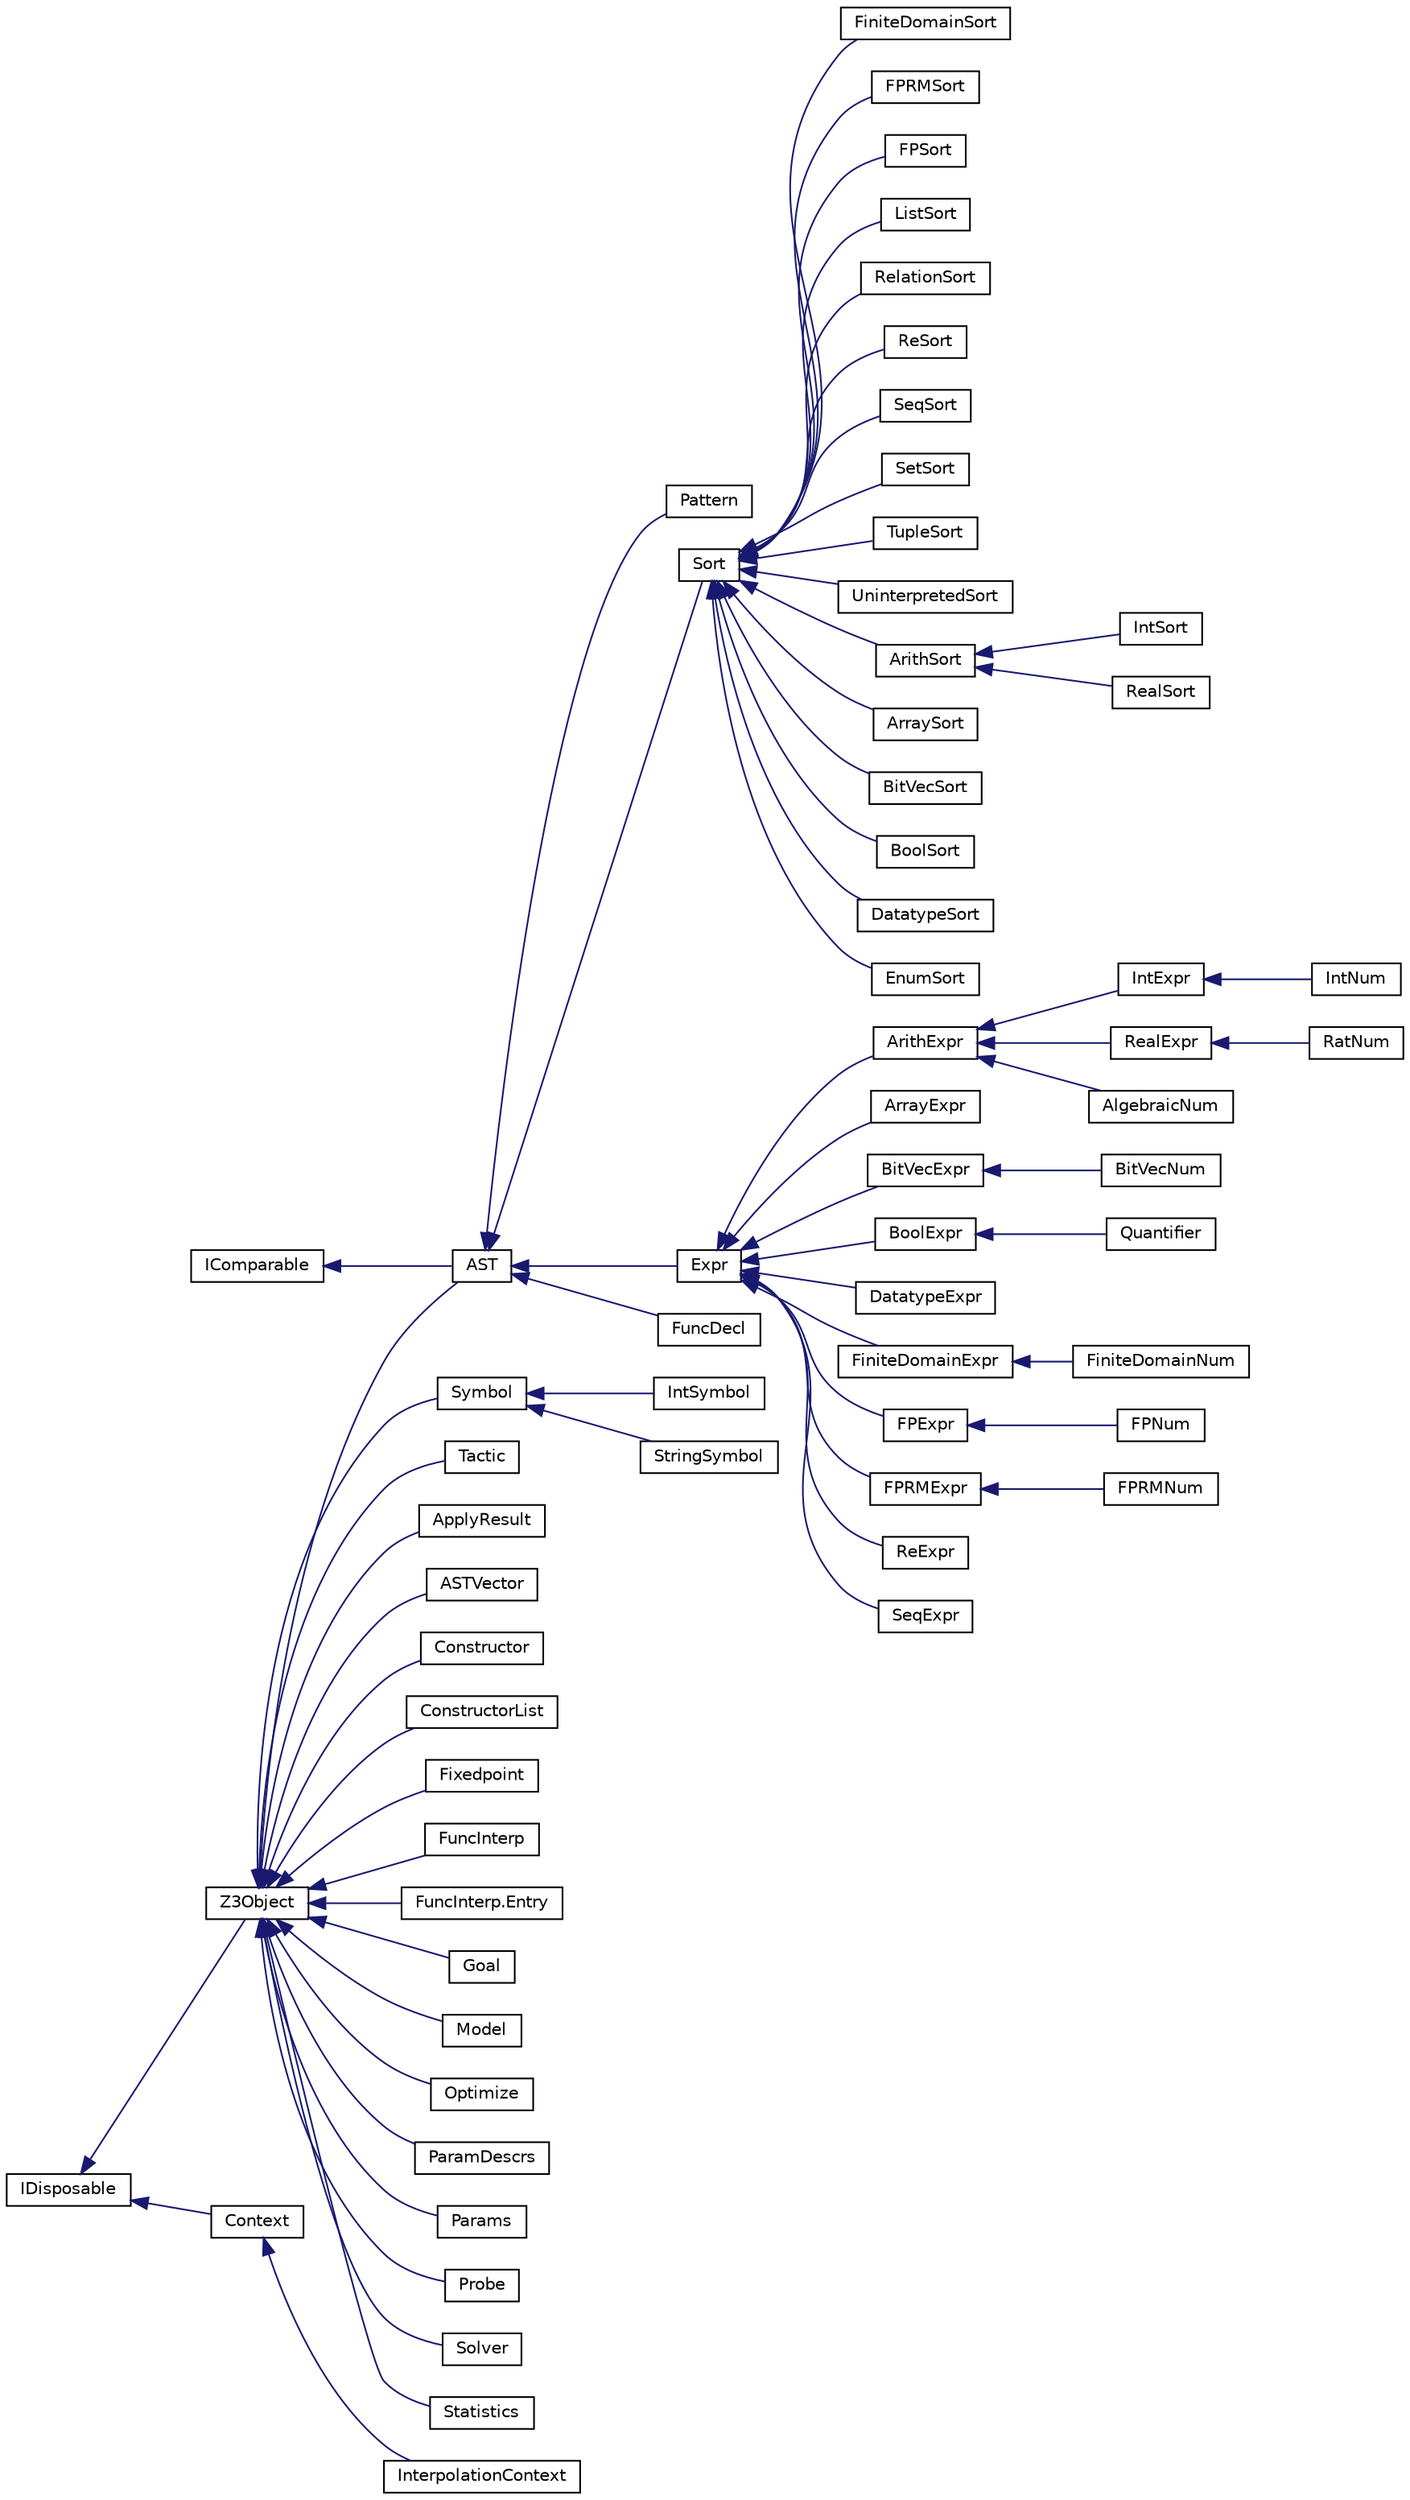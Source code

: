 digraph "Graphical Class Hierarchy"
{
  edge [fontname="Helvetica",fontsize="10",labelfontname="Helvetica",labelfontsize="10"];
  node [fontname="Helvetica",fontsize="10",shape=record];
  rankdir="LR";
  Node185 [label="IComparable",height=0.2,width=0.4,color="black", fillcolor="white", style="filled",URL="$class_i_comparable.html"];
  Node185 -> Node5 [dir="back",color="midnightblue",fontsize="10",style="solid",fontname="Helvetica"];
  Node5 [label="AST",height=0.2,width=0.4,color="black", fillcolor="white", style="filled",URL="$class_microsoft_1_1_z3_1_1_a_s_t.html",tooltip="The abstract syntax tree (AST) class. "];
  Node5 -> Node6 [dir="back",color="midnightblue",fontsize="10",style="solid",fontname="Helvetica"];
  Node6 [label="Expr",height=0.2,width=0.4,color="black", fillcolor="white", style="filled",URL="$class_microsoft_1_1_z3_1_1_expr.html",tooltip="Expressions are terms. "];
  Node6 -> Node7 [dir="back",color="midnightblue",fontsize="10",style="solid",fontname="Helvetica"];
  Node7 [label="ArithExpr",height=0.2,width=0.4,color="black", fillcolor="white", style="filled",URL="$class_microsoft_1_1_z3_1_1_arith_expr.html",tooltip="Arithmetic expressions (int/real) "];
  Node7 -> Node8 [dir="back",color="midnightblue",fontsize="10",style="solid",fontname="Helvetica"];
  Node8 [label="AlgebraicNum",height=0.2,width=0.4,color="black", fillcolor="white", style="filled",URL="$class_microsoft_1_1_z3_1_1_algebraic_num.html",tooltip="Algebraic numbers "];
  Node7 -> Node9 [dir="back",color="midnightblue",fontsize="10",style="solid",fontname="Helvetica"];
  Node9 [label="IntExpr",height=0.2,width=0.4,color="black", fillcolor="white", style="filled",URL="$class_microsoft_1_1_z3_1_1_int_expr.html",tooltip="Int expressions "];
  Node9 -> Node10 [dir="back",color="midnightblue",fontsize="10",style="solid",fontname="Helvetica"];
  Node10 [label="IntNum",height=0.2,width=0.4,color="black", fillcolor="white", style="filled",URL="$class_microsoft_1_1_z3_1_1_int_num.html",tooltip="Integer Numerals "];
  Node7 -> Node11 [dir="back",color="midnightblue",fontsize="10",style="solid",fontname="Helvetica"];
  Node11 [label="RealExpr",height=0.2,width=0.4,color="black", fillcolor="white", style="filled",URL="$class_microsoft_1_1_z3_1_1_real_expr.html",tooltip="Real expressions "];
  Node11 -> Node12 [dir="back",color="midnightblue",fontsize="10",style="solid",fontname="Helvetica"];
  Node12 [label="RatNum",height=0.2,width=0.4,color="black", fillcolor="white", style="filled",URL="$class_microsoft_1_1_z3_1_1_rat_num.html",tooltip="Rational Numerals "];
  Node6 -> Node13 [dir="back",color="midnightblue",fontsize="10",style="solid",fontname="Helvetica"];
  Node13 [label="ArrayExpr",height=0.2,width=0.4,color="black", fillcolor="white", style="filled",URL="$class_microsoft_1_1_z3_1_1_array_expr.html",tooltip="Array expressions "];
  Node6 -> Node14 [dir="back",color="midnightblue",fontsize="10",style="solid",fontname="Helvetica"];
  Node14 [label="BitVecExpr",height=0.2,width=0.4,color="black", fillcolor="white", style="filled",URL="$class_microsoft_1_1_z3_1_1_bit_vec_expr.html",tooltip="Bit-vector expressions "];
  Node14 -> Node15 [dir="back",color="midnightblue",fontsize="10",style="solid",fontname="Helvetica"];
  Node15 [label="BitVecNum",height=0.2,width=0.4,color="black", fillcolor="white", style="filled",URL="$class_microsoft_1_1_z3_1_1_bit_vec_num.html",tooltip="Bit-vector numerals "];
  Node6 -> Node16 [dir="back",color="midnightblue",fontsize="10",style="solid",fontname="Helvetica"];
  Node16 [label="BoolExpr",height=0.2,width=0.4,color="black", fillcolor="white", style="filled",URL="$class_microsoft_1_1_z3_1_1_bool_expr.html",tooltip="Boolean expressions "];
  Node16 -> Node17 [dir="back",color="midnightblue",fontsize="10",style="solid",fontname="Helvetica"];
  Node17 [label="Quantifier",height=0.2,width=0.4,color="black", fillcolor="white", style="filled",URL="$class_microsoft_1_1_z3_1_1_quantifier.html",tooltip="Quantifier expressions. "];
  Node6 -> Node18 [dir="back",color="midnightblue",fontsize="10",style="solid",fontname="Helvetica"];
  Node18 [label="DatatypeExpr",height=0.2,width=0.4,color="black", fillcolor="white", style="filled",URL="$class_microsoft_1_1_z3_1_1_datatype_expr.html",tooltip="Datatype expressions "];
  Node6 -> Node19 [dir="back",color="midnightblue",fontsize="10",style="solid",fontname="Helvetica"];
  Node19 [label="FiniteDomainExpr",height=0.2,width=0.4,color="black", fillcolor="white", style="filled",URL="$class_microsoft_1_1_z3_1_1_finite_domain_expr.html",tooltip="Finite-domain expressions "];
  Node19 -> Node20 [dir="back",color="midnightblue",fontsize="10",style="solid",fontname="Helvetica"];
  Node20 [label="FiniteDomainNum",height=0.2,width=0.4,color="black", fillcolor="white", style="filled",URL="$class_microsoft_1_1_z3_1_1_finite_domain_num.html",tooltip="Finite-domain numerals "];
  Node6 -> Node21 [dir="back",color="midnightblue",fontsize="10",style="solid",fontname="Helvetica"];
  Node21 [label="FPExpr",height=0.2,width=0.4,color="black", fillcolor="white", style="filled",URL="$class_microsoft_1_1_z3_1_1_f_p_expr.html",tooltip="FloatingPoint Expressions "];
  Node21 -> Node22 [dir="back",color="midnightblue",fontsize="10",style="solid",fontname="Helvetica"];
  Node22 [label="FPNum",height=0.2,width=0.4,color="black", fillcolor="white", style="filled",URL="$class_microsoft_1_1_z3_1_1_f_p_num.html",tooltip="FloatiungPoint Numerals "];
  Node6 -> Node23 [dir="back",color="midnightblue",fontsize="10",style="solid",fontname="Helvetica"];
  Node23 [label="FPRMExpr",height=0.2,width=0.4,color="black", fillcolor="white", style="filled",URL="$class_microsoft_1_1_z3_1_1_f_p_r_m_expr.html",tooltip="FloatingPoint RoundingMode Expressions "];
  Node23 -> Node24 [dir="back",color="midnightblue",fontsize="10",style="solid",fontname="Helvetica"];
  Node24 [label="FPRMNum",height=0.2,width=0.4,color="black", fillcolor="white", style="filled",URL="$class_microsoft_1_1_z3_1_1_f_p_r_m_num.html",tooltip="Floating-point rounding mode numerals "];
  Node6 -> Node25 [dir="back",color="midnightblue",fontsize="10",style="solid",fontname="Helvetica"];
  Node25 [label="ReExpr",height=0.2,width=0.4,color="black", fillcolor="white", style="filled",URL="$class_microsoft_1_1_z3_1_1_re_expr.html",tooltip="Regular expression expressions "];
  Node6 -> Node26 [dir="back",color="midnightblue",fontsize="10",style="solid",fontname="Helvetica"];
  Node26 [label="SeqExpr",height=0.2,width=0.4,color="black", fillcolor="white", style="filled",URL="$class_microsoft_1_1_z3_1_1_seq_expr.html",tooltip="Sequence expressions "];
  Node5 -> Node27 [dir="back",color="midnightblue",fontsize="10",style="solid",fontname="Helvetica"];
  Node27 [label="FuncDecl",height=0.2,width=0.4,color="black", fillcolor="white", style="filled",URL="$class_microsoft_1_1_z3_1_1_func_decl.html",tooltip="Function declarations. "];
  Node5 -> Node28 [dir="back",color="midnightblue",fontsize="10",style="solid",fontname="Helvetica"];
  Node28 [label="Pattern",height=0.2,width=0.4,color="black", fillcolor="white", style="filled",URL="$class_microsoft_1_1_z3_1_1_pattern.html",tooltip="Patterns comprise a list of terms. The list should be non-empty. If the list comprises of more than o..."];
  Node5 -> Node29 [dir="back",color="midnightblue",fontsize="10",style="solid",fontname="Helvetica"];
  Node29 [label="Sort",height=0.2,width=0.4,color="black", fillcolor="white", style="filled",URL="$class_microsoft_1_1_z3_1_1_sort.html",tooltip="The Sort class implements type information for ASTs. "];
  Node29 -> Node30 [dir="back",color="midnightblue",fontsize="10",style="solid",fontname="Helvetica"];
  Node30 [label="ArithSort",height=0.2,width=0.4,color="black", fillcolor="white", style="filled",URL="$class_microsoft_1_1_z3_1_1_arith_sort.html",tooltip="An arithmetic sort, i.e., Int or Real. "];
  Node30 -> Node31 [dir="back",color="midnightblue",fontsize="10",style="solid",fontname="Helvetica"];
  Node31 [label="IntSort",height=0.2,width=0.4,color="black", fillcolor="white", style="filled",URL="$class_microsoft_1_1_z3_1_1_int_sort.html",tooltip="An Integer sort "];
  Node30 -> Node32 [dir="back",color="midnightblue",fontsize="10",style="solid",fontname="Helvetica"];
  Node32 [label="RealSort",height=0.2,width=0.4,color="black", fillcolor="white", style="filled",URL="$class_microsoft_1_1_z3_1_1_real_sort.html",tooltip="A real sort "];
  Node29 -> Node33 [dir="back",color="midnightblue",fontsize="10",style="solid",fontname="Helvetica"];
  Node33 [label="ArraySort",height=0.2,width=0.4,color="black", fillcolor="white", style="filled",URL="$class_microsoft_1_1_z3_1_1_array_sort.html",tooltip="Array sorts. "];
  Node29 -> Node34 [dir="back",color="midnightblue",fontsize="10",style="solid",fontname="Helvetica"];
  Node34 [label="BitVecSort",height=0.2,width=0.4,color="black", fillcolor="white", style="filled",URL="$class_microsoft_1_1_z3_1_1_bit_vec_sort.html",tooltip="Bit-vector sorts. "];
  Node29 -> Node35 [dir="back",color="midnightblue",fontsize="10",style="solid",fontname="Helvetica"];
  Node35 [label="BoolSort",height=0.2,width=0.4,color="black", fillcolor="white", style="filled",URL="$class_microsoft_1_1_z3_1_1_bool_sort.html",tooltip="A Boolean sort. "];
  Node29 -> Node36 [dir="back",color="midnightblue",fontsize="10",style="solid",fontname="Helvetica"];
  Node36 [label="DatatypeSort",height=0.2,width=0.4,color="black", fillcolor="white", style="filled",URL="$class_microsoft_1_1_z3_1_1_datatype_sort.html",tooltip="Datatype sorts. "];
  Node29 -> Node37 [dir="back",color="midnightblue",fontsize="10",style="solid",fontname="Helvetica"];
  Node37 [label="EnumSort",height=0.2,width=0.4,color="black", fillcolor="white", style="filled",URL="$class_microsoft_1_1_z3_1_1_enum_sort.html",tooltip="Enumeration sorts. "];
  Node29 -> Node38 [dir="back",color="midnightblue",fontsize="10",style="solid",fontname="Helvetica"];
  Node38 [label="FiniteDomainSort",height=0.2,width=0.4,color="black", fillcolor="white", style="filled",URL="$class_microsoft_1_1_z3_1_1_finite_domain_sort.html",tooltip="Finite domain sorts. "];
  Node29 -> Node39 [dir="back",color="midnightblue",fontsize="10",style="solid",fontname="Helvetica"];
  Node39 [label="FPRMSort",height=0.2,width=0.4,color="black", fillcolor="white", style="filled",URL="$class_microsoft_1_1_z3_1_1_f_p_r_m_sort.html",tooltip="The FloatingPoint RoundingMode sort "];
  Node29 -> Node40 [dir="back",color="midnightblue",fontsize="10",style="solid",fontname="Helvetica"];
  Node40 [label="FPSort",height=0.2,width=0.4,color="black", fillcolor="white", style="filled",URL="$class_microsoft_1_1_z3_1_1_f_p_sort.html",tooltip="FloatingPoint sort "];
  Node29 -> Node41 [dir="back",color="midnightblue",fontsize="10",style="solid",fontname="Helvetica"];
  Node41 [label="ListSort",height=0.2,width=0.4,color="black", fillcolor="white", style="filled",URL="$class_microsoft_1_1_z3_1_1_list_sort.html",tooltip="List sorts. "];
  Node29 -> Node42 [dir="back",color="midnightblue",fontsize="10",style="solid",fontname="Helvetica"];
  Node42 [label="RelationSort",height=0.2,width=0.4,color="black", fillcolor="white", style="filled",URL="$class_microsoft_1_1_z3_1_1_relation_sort.html",tooltip="Relation sorts. "];
  Node29 -> Node43 [dir="back",color="midnightblue",fontsize="10",style="solid",fontname="Helvetica"];
  Node43 [label="ReSort",height=0.2,width=0.4,color="black", fillcolor="white", style="filled",URL="$class_microsoft_1_1_z3_1_1_re_sort.html",tooltip="A regular expression sort "];
  Node29 -> Node44 [dir="back",color="midnightblue",fontsize="10",style="solid",fontname="Helvetica"];
  Node44 [label="SeqSort",height=0.2,width=0.4,color="black", fillcolor="white", style="filled",URL="$class_microsoft_1_1_z3_1_1_seq_sort.html",tooltip="A Sequence sort "];
  Node29 -> Node45 [dir="back",color="midnightblue",fontsize="10",style="solid",fontname="Helvetica"];
  Node45 [label="SetSort",height=0.2,width=0.4,color="black", fillcolor="white", style="filled",URL="$class_microsoft_1_1_z3_1_1_set_sort.html",tooltip="Set sorts. "];
  Node29 -> Node46 [dir="back",color="midnightblue",fontsize="10",style="solid",fontname="Helvetica"];
  Node46 [label="TupleSort",height=0.2,width=0.4,color="black", fillcolor="white", style="filled",URL="$class_microsoft_1_1_z3_1_1_tuple_sort.html",tooltip="Tuple sorts. "];
  Node29 -> Node47 [dir="back",color="midnightblue",fontsize="10",style="solid",fontname="Helvetica"];
  Node47 [label="UninterpretedSort",height=0.2,width=0.4,color="black", fillcolor="white", style="filled",URL="$class_microsoft_1_1_z3_1_1_uninterpreted_sort.html",tooltip="Uninterpreted Sorts "];
  Node0 [label="IDisposable",height=0.2,width=0.4,color="black", fillcolor="white", style="filled",URL="$class_i_disposable.html"];
  Node0 -> Node1 [dir="back",color="midnightblue",fontsize="10",style="solid",fontname="Helvetica"];
  Node1 [label="Context",height=0.2,width=0.4,color="black", fillcolor="white", style="filled",URL="$class_microsoft_1_1_z3_1_1_context.html",tooltip="The main interaction with Z3 happens via the Context. "];
  Node1 -> Node2 [dir="back",color="midnightblue",fontsize="10",style="solid",fontname="Helvetica"];
  Node2 [label="InterpolationContext",height=0.2,width=0.4,color="black", fillcolor="white", style="filled",URL="$class_microsoft_1_1_z3_1_1_interpolation_context.html",tooltip="The InterpolationContext is suitable for generation of interpolants. "];
  Node0 -> Node3 [dir="back",color="midnightblue",fontsize="10",style="solid",fontname="Helvetica"];
  Node3 [label="Z3Object",height=0.2,width=0.4,color="black", fillcolor="white", style="filled",URL="$class_microsoft_1_1_z3_1_1_z3_object.html",tooltip="Internal base class for interfacing with native Z3 objects. Should not be used externally. "];
  Node3 -> Node4 [dir="back",color="midnightblue",fontsize="10",style="solid",fontname="Helvetica"];
  Node4 [label="ApplyResult",height=0.2,width=0.4,color="black", fillcolor="white", style="filled",URL="$class_microsoft_1_1_z3_1_1_apply_result.html",tooltip="ApplyResult objects represent the result of an application of a tactic to a goal. It contains the sub..."];
  Node3 -> Node5 [dir="back",color="midnightblue",fontsize="10",style="solid",fontname="Helvetica"];
  Node3 -> Node48 [dir="back",color="midnightblue",fontsize="10",style="solid",fontname="Helvetica"];
  Node48 [label="ASTVector",height=0.2,width=0.4,color="black", fillcolor="white", style="filled",URL="$class_microsoft_1_1_z3_1_1_a_s_t_vector.html",tooltip="Vectors of ASTs. "];
  Node3 -> Node49 [dir="back",color="midnightblue",fontsize="10",style="solid",fontname="Helvetica"];
  Node49 [label="Constructor",height=0.2,width=0.4,color="black", fillcolor="white", style="filled",URL="$class_microsoft_1_1_z3_1_1_constructor.html",tooltip="Constructors are used for datatype sorts. "];
  Node3 -> Node50 [dir="back",color="midnightblue",fontsize="10",style="solid",fontname="Helvetica"];
  Node50 [label="ConstructorList",height=0.2,width=0.4,color="black", fillcolor="white", style="filled",URL="$class_microsoft_1_1_z3_1_1_constructor_list.html",tooltip="Lists of constructors "];
  Node3 -> Node51 [dir="back",color="midnightblue",fontsize="10",style="solid",fontname="Helvetica"];
  Node51 [label="Fixedpoint",height=0.2,width=0.4,color="black", fillcolor="white", style="filled",URL="$class_microsoft_1_1_z3_1_1_fixedpoint.html",tooltip="Object for managing fixedpoints "];
  Node3 -> Node52 [dir="back",color="midnightblue",fontsize="10",style="solid",fontname="Helvetica"];
  Node52 [label="FuncInterp",height=0.2,width=0.4,color="black", fillcolor="white", style="filled",URL="$class_microsoft_1_1_z3_1_1_func_interp.html",tooltip="A function interpretation is represented as a finite map and an &#39;else&#39; value. Each entry in the finit..."];
  Node3 -> Node53 [dir="back",color="midnightblue",fontsize="10",style="solid",fontname="Helvetica"];
  Node53 [label="FuncInterp.Entry",height=0.2,width=0.4,color="black", fillcolor="white", style="filled",URL="$class_microsoft_1_1_z3_1_1_func_interp_1_1_entry.html",tooltip="An Entry object represents an element in the finite map used to encode a function interpretation..."];
  Node3 -> Node54 [dir="back",color="midnightblue",fontsize="10",style="solid",fontname="Helvetica"];
  Node54 [label="Goal",height=0.2,width=0.4,color="black", fillcolor="white", style="filled",URL="$class_microsoft_1_1_z3_1_1_goal.html",tooltip="A goal (aka problem). A goal is essentially a set of formulas, that can be solved and/or transformed ..."];
  Node3 -> Node55 [dir="back",color="midnightblue",fontsize="10",style="solid",fontname="Helvetica"];
  Node55 [label="Model",height=0.2,width=0.4,color="black", fillcolor="white", style="filled",URL="$class_microsoft_1_1_z3_1_1_model.html",tooltip="A Model contains interpretations (assignments) of constants and functions. "];
  Node3 -> Node56 [dir="back",color="midnightblue",fontsize="10",style="solid",fontname="Helvetica"];
  Node56 [label="Optimize",height=0.2,width=0.4,color="black", fillcolor="white", style="filled",URL="$class_microsoft_1_1_z3_1_1_optimize.html",tooltip="Object for managing optimizization context "];
  Node3 -> Node57 [dir="back",color="midnightblue",fontsize="10",style="solid",fontname="Helvetica"];
  Node57 [label="ParamDescrs",height=0.2,width=0.4,color="black", fillcolor="white", style="filled",URL="$class_microsoft_1_1_z3_1_1_param_descrs.html",tooltip="A ParamDescrs describes a set of parameters. "];
  Node3 -> Node58 [dir="back",color="midnightblue",fontsize="10",style="solid",fontname="Helvetica"];
  Node58 [label="Params",height=0.2,width=0.4,color="black", fillcolor="white", style="filled",URL="$class_microsoft_1_1_z3_1_1_params.html",tooltip="A Params objects represents a configuration in the form of Symbol/value pairs. "];
  Node3 -> Node59 [dir="back",color="midnightblue",fontsize="10",style="solid",fontname="Helvetica"];
  Node59 [label="Probe",height=0.2,width=0.4,color="black", fillcolor="white", style="filled",URL="$class_microsoft_1_1_z3_1_1_probe.html",tooltip="Probes are used to inspect a goal (aka problem) and collect information that may be used to decide wh..."];
  Node3 -> Node60 [dir="back",color="midnightblue",fontsize="10",style="solid",fontname="Helvetica"];
  Node60 [label="Solver",height=0.2,width=0.4,color="black", fillcolor="white", style="filled",URL="$class_microsoft_1_1_z3_1_1_solver.html",tooltip="Solvers. "];
  Node3 -> Node61 [dir="back",color="midnightblue",fontsize="10",style="solid",fontname="Helvetica"];
  Node61 [label="Statistics",height=0.2,width=0.4,color="black", fillcolor="white", style="filled",URL="$class_microsoft_1_1_z3_1_1_statistics.html",tooltip="Objects of this class track statistical information about solvers. "];
  Node3 -> Node62 [dir="back",color="midnightblue",fontsize="10",style="solid",fontname="Helvetica"];
  Node62 [label="Symbol",height=0.2,width=0.4,color="black", fillcolor="white", style="filled",URL="$class_microsoft_1_1_z3_1_1_symbol.html",tooltip="Symbols are used to name several term and type constructors. "];
  Node62 -> Node63 [dir="back",color="midnightblue",fontsize="10",style="solid",fontname="Helvetica"];
  Node63 [label="IntSymbol",height=0.2,width=0.4,color="black", fillcolor="white", style="filled",URL="$class_microsoft_1_1_z3_1_1_int_symbol.html",tooltip="Numbered symbols "];
  Node62 -> Node64 [dir="back",color="midnightblue",fontsize="10",style="solid",fontname="Helvetica"];
  Node64 [label="StringSymbol",height=0.2,width=0.4,color="black", fillcolor="white", style="filled",URL="$class_microsoft_1_1_z3_1_1_string_symbol.html",tooltip="Named symbols "];
  Node3 -> Node65 [dir="back",color="midnightblue",fontsize="10",style="solid",fontname="Helvetica"];
  Node65 [label="Tactic",height=0.2,width=0.4,color="black", fillcolor="white", style="filled",URL="$class_microsoft_1_1_z3_1_1_tactic.html",tooltip="Tactics are the basic building block for creating custom solvers for specific problem domains..."];
}
